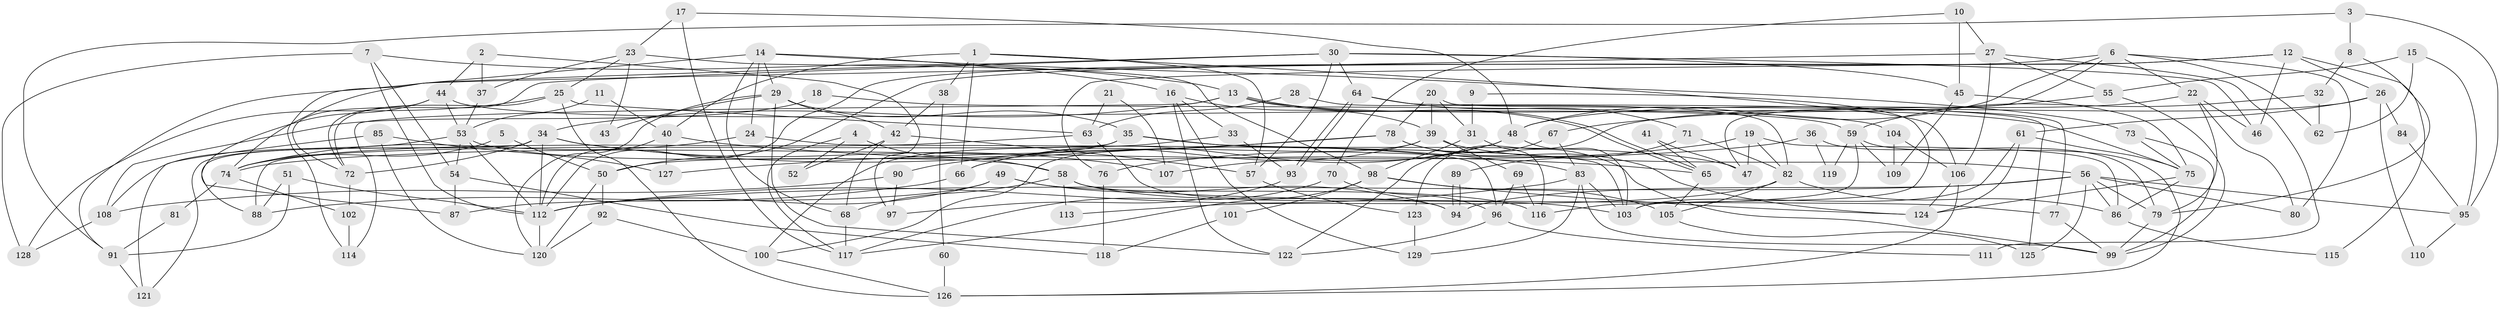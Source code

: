 // Generated by graph-tools (version 1.1) at 2025/36/03/09/25 02:36:20]
// undirected, 129 vertices, 258 edges
graph export_dot {
graph [start="1"]
  node [color=gray90,style=filled];
  1;
  2;
  3;
  4;
  5;
  6;
  7;
  8;
  9;
  10;
  11;
  12;
  13;
  14;
  15;
  16;
  17;
  18;
  19;
  20;
  21;
  22;
  23;
  24;
  25;
  26;
  27;
  28;
  29;
  30;
  31;
  32;
  33;
  34;
  35;
  36;
  37;
  38;
  39;
  40;
  41;
  42;
  43;
  44;
  45;
  46;
  47;
  48;
  49;
  50;
  51;
  52;
  53;
  54;
  55;
  56;
  57;
  58;
  59;
  60;
  61;
  62;
  63;
  64;
  65;
  66;
  67;
  68;
  69;
  70;
  71;
  72;
  73;
  74;
  75;
  76;
  77;
  78;
  79;
  80;
  81;
  82;
  83;
  84;
  85;
  86;
  87;
  88;
  89;
  90;
  91;
  92;
  93;
  94;
  95;
  96;
  97;
  98;
  99;
  100;
  101;
  102;
  103;
  104;
  105;
  106;
  107;
  108;
  109;
  110;
  111;
  112;
  113;
  114;
  115;
  116;
  117;
  118;
  119;
  120;
  121;
  122;
  123;
  124;
  125;
  126;
  127;
  128;
  129;
  1 -- 106;
  1 -- 57;
  1 -- 38;
  1 -- 40;
  1 -- 66;
  2 -- 97;
  2 -- 37;
  2 -- 44;
  3 -- 91;
  3 -- 95;
  3 -- 8;
  4 -- 58;
  4 -- 117;
  4 -- 52;
  5 -- 50;
  5 -- 74;
  6 -- 22;
  6 -- 112;
  6 -- 47;
  6 -- 48;
  6 -- 62;
  6 -- 80;
  7 -- 13;
  7 -- 112;
  7 -- 54;
  7 -- 128;
  8 -- 79;
  8 -- 32;
  9 -- 31;
  9 -- 103;
  10 -- 45;
  10 -- 70;
  10 -- 27;
  11 -- 53;
  11 -- 40;
  12 -- 50;
  12 -- 26;
  12 -- 46;
  12 -- 76;
  12 -- 115;
  13 -- 65;
  13 -- 65;
  13 -- 34;
  13 -- 75;
  13 -- 114;
  14 -- 29;
  14 -- 114;
  14 -- 16;
  14 -- 24;
  14 -- 68;
  14 -- 73;
  15 -- 55;
  15 -- 62;
  15 -- 95;
  16 -- 39;
  16 -- 33;
  16 -- 122;
  16 -- 129;
  17 -- 23;
  17 -- 48;
  17 -- 117;
  18 -- 104;
  18 -- 108;
  19 -- 47;
  19 -- 86;
  19 -- 76;
  19 -- 82;
  20 -- 77;
  20 -- 31;
  20 -- 39;
  20 -- 78;
  21 -- 107;
  21 -- 63;
  22 -- 80;
  22 -- 48;
  22 -- 46;
  22 -- 79;
  23 -- 25;
  23 -- 98;
  23 -- 37;
  23 -- 43;
  24 -- 103;
  24 -- 74;
  25 -- 63;
  25 -- 72;
  25 -- 126;
  25 -- 128;
  26 -- 123;
  26 -- 61;
  26 -- 84;
  26 -- 110;
  27 -- 55;
  27 -- 91;
  27 -- 106;
  27 -- 111;
  28 -- 82;
  28 -- 63;
  29 -- 120;
  29 -- 35;
  29 -- 42;
  29 -- 43;
  29 -- 122;
  30 -- 46;
  30 -- 64;
  30 -- 45;
  30 -- 57;
  30 -- 72;
  30 -- 74;
  31 -- 98;
  31 -- 116;
  32 -- 59;
  32 -- 62;
  33 -- 100;
  33 -- 93;
  34 -- 72;
  34 -- 83;
  34 -- 88;
  34 -- 107;
  34 -- 112;
  34 -- 121;
  35 -- 96;
  35 -- 88;
  35 -- 47;
  35 -- 50;
  36 -- 79;
  36 -- 74;
  36 -- 119;
  37 -- 53;
  38 -- 42;
  38 -- 60;
  39 -- 66;
  39 -- 56;
  39 -- 69;
  39 -- 100;
  40 -- 112;
  40 -- 65;
  40 -- 127;
  41 -- 47;
  41 -- 65;
  42 -- 68;
  42 -- 52;
  42 -- 57;
  44 -- 53;
  44 -- 59;
  44 -- 72;
  44 -- 87;
  45 -- 75;
  45 -- 109;
  48 -- 103;
  48 -- 66;
  48 -- 107;
  49 -- 94;
  49 -- 112;
  49 -- 87;
  49 -- 116;
  50 -- 92;
  50 -- 120;
  51 -- 88;
  51 -- 91;
  51 -- 112;
  53 -- 54;
  53 -- 112;
  53 -- 58;
  53 -- 108;
  54 -- 87;
  54 -- 118;
  55 -- 99;
  55 -- 67;
  56 -- 112;
  56 -- 79;
  56 -- 80;
  56 -- 86;
  56 -- 94;
  56 -- 95;
  56 -- 125;
  57 -- 123;
  58 -- 68;
  58 -- 77;
  58 -- 103;
  58 -- 113;
  59 -- 126;
  59 -- 109;
  59 -- 116;
  59 -- 119;
  60 -- 126;
  61 -- 103;
  61 -- 124;
  61 -- 75;
  63 -- 74;
  63 -- 94;
  64 -- 93;
  64 -- 93;
  64 -- 125;
  64 -- 71;
  65 -- 105;
  66 -- 88;
  67 -- 83;
  67 -- 122;
  68 -- 117;
  69 -- 116;
  69 -- 96;
  70 -- 96;
  70 -- 117;
  71 -- 82;
  71 -- 89;
  72 -- 102;
  73 -- 75;
  73 -- 99;
  74 -- 81;
  74 -- 102;
  75 -- 86;
  75 -- 124;
  76 -- 118;
  77 -- 99;
  78 -- 99;
  78 -- 90;
  78 -- 124;
  78 -- 127;
  79 -- 99;
  81 -- 91;
  82 -- 86;
  82 -- 105;
  82 -- 113;
  83 -- 99;
  83 -- 112;
  83 -- 103;
  83 -- 129;
  84 -- 95;
  85 -- 120;
  85 -- 127;
  85 -- 121;
  86 -- 115;
  89 -- 94;
  89 -- 94;
  90 -- 108;
  90 -- 97;
  91 -- 121;
  92 -- 120;
  92 -- 100;
  93 -- 97;
  95 -- 110;
  96 -- 122;
  96 -- 111;
  98 -- 124;
  98 -- 105;
  98 -- 101;
  98 -- 117;
  100 -- 126;
  101 -- 118;
  102 -- 114;
  104 -- 106;
  104 -- 109;
  105 -- 125;
  106 -- 124;
  106 -- 126;
  108 -- 128;
  112 -- 120;
  123 -- 129;
}
